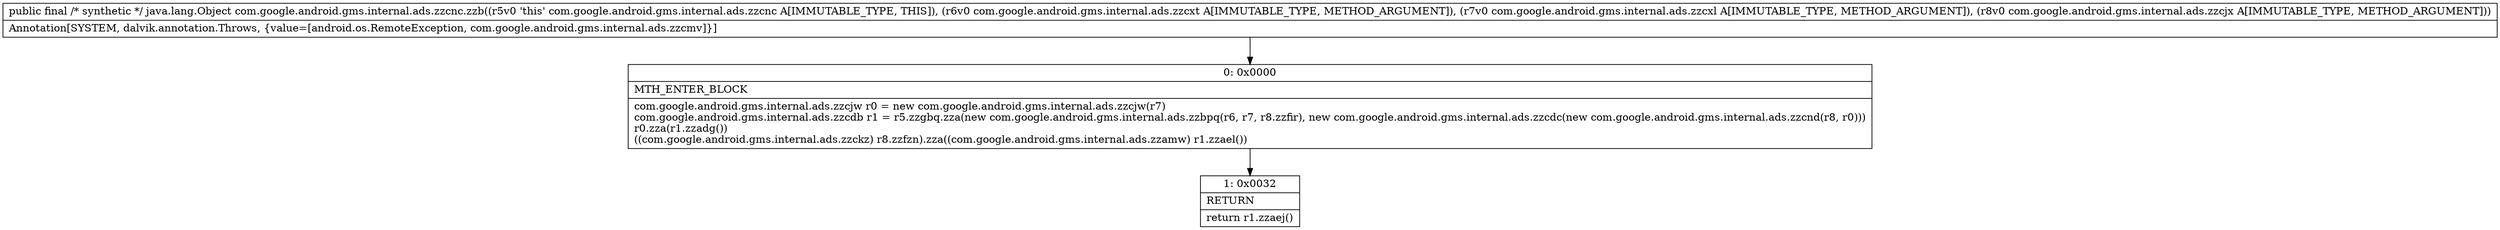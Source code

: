 digraph "CFG forcom.google.android.gms.internal.ads.zzcnc.zzb(Lcom\/google\/android\/gms\/internal\/ads\/zzcxt;Lcom\/google\/android\/gms\/internal\/ads\/zzcxl;Lcom\/google\/android\/gms\/internal\/ads\/zzcjx;)Ljava\/lang\/Object;" {
Node_0 [shape=record,label="{0\:\ 0x0000|MTH_ENTER_BLOCK\l|com.google.android.gms.internal.ads.zzcjw r0 = new com.google.android.gms.internal.ads.zzcjw(r7)\lcom.google.android.gms.internal.ads.zzcdb r1 = r5.zzgbq.zza(new com.google.android.gms.internal.ads.zzbpq(r6, r7, r8.zzfir), new com.google.android.gms.internal.ads.zzcdc(new com.google.android.gms.internal.ads.zzcnd(r8, r0)))\lr0.zza(r1.zzadg())\l((com.google.android.gms.internal.ads.zzckz) r8.zzfzn).zza((com.google.android.gms.internal.ads.zzamw) r1.zzael())\l}"];
Node_1 [shape=record,label="{1\:\ 0x0032|RETURN\l|return r1.zzaej()\l}"];
MethodNode[shape=record,label="{public final \/* synthetic *\/ java.lang.Object com.google.android.gms.internal.ads.zzcnc.zzb((r5v0 'this' com.google.android.gms.internal.ads.zzcnc A[IMMUTABLE_TYPE, THIS]), (r6v0 com.google.android.gms.internal.ads.zzcxt A[IMMUTABLE_TYPE, METHOD_ARGUMENT]), (r7v0 com.google.android.gms.internal.ads.zzcxl A[IMMUTABLE_TYPE, METHOD_ARGUMENT]), (r8v0 com.google.android.gms.internal.ads.zzcjx A[IMMUTABLE_TYPE, METHOD_ARGUMENT]))  | Annotation[SYSTEM, dalvik.annotation.Throws, \{value=[android.os.RemoteException, com.google.android.gms.internal.ads.zzcmv]\}]\l}"];
MethodNode -> Node_0;
Node_0 -> Node_1;
}

